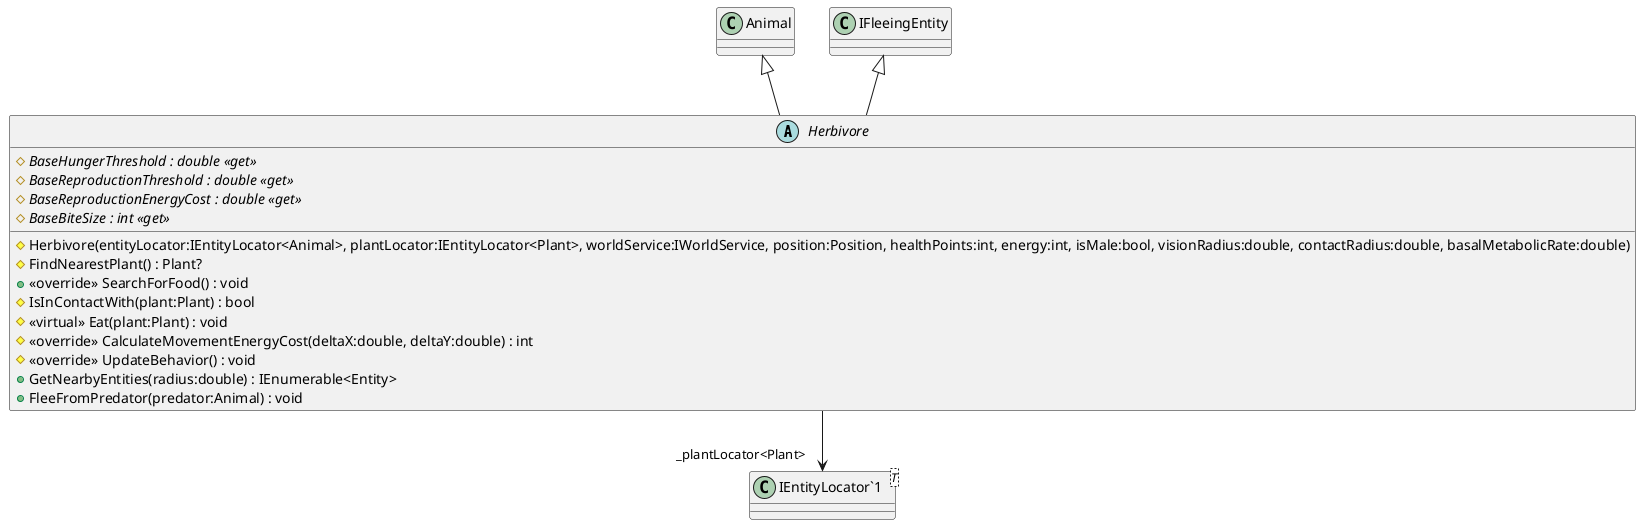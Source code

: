 @startuml
abstract class Herbivore {
    # {abstract} BaseHungerThreshold : double <<get>>
    # {abstract} BaseReproductionThreshold : double <<get>>
    # {abstract} BaseReproductionEnergyCost : double <<get>>
    # {abstract} BaseBiteSize : int <<get>>
    # Herbivore(entityLocator:IEntityLocator<Animal>, plantLocator:IEntityLocator<Plant>, worldService:IWorldService, position:Position, healthPoints:int, energy:int, isMale:bool, visionRadius:double, contactRadius:double, basalMetabolicRate:double)
    # FindNearestPlant() : Plant?
    + <<override>> SearchForFood() : void
    # IsInContactWith(plant:Plant) : bool
    # <<virtual>> Eat(plant:Plant) : void
    # <<override>> CalculateMovementEnergyCost(deltaX:double, deltaY:double) : int
    # <<override>> UpdateBehavior() : void
    + GetNearbyEntities(radius:double) : IEnumerable<Entity>
    + FleeFromPredator(predator:Animal) : void
}
class "IEntityLocator`1"<T> {
}
Animal <|-- Herbivore
IFleeingEntity <|-- Herbivore
Herbivore --> "_plantLocator<Plant>" "IEntityLocator`1"
@enduml
